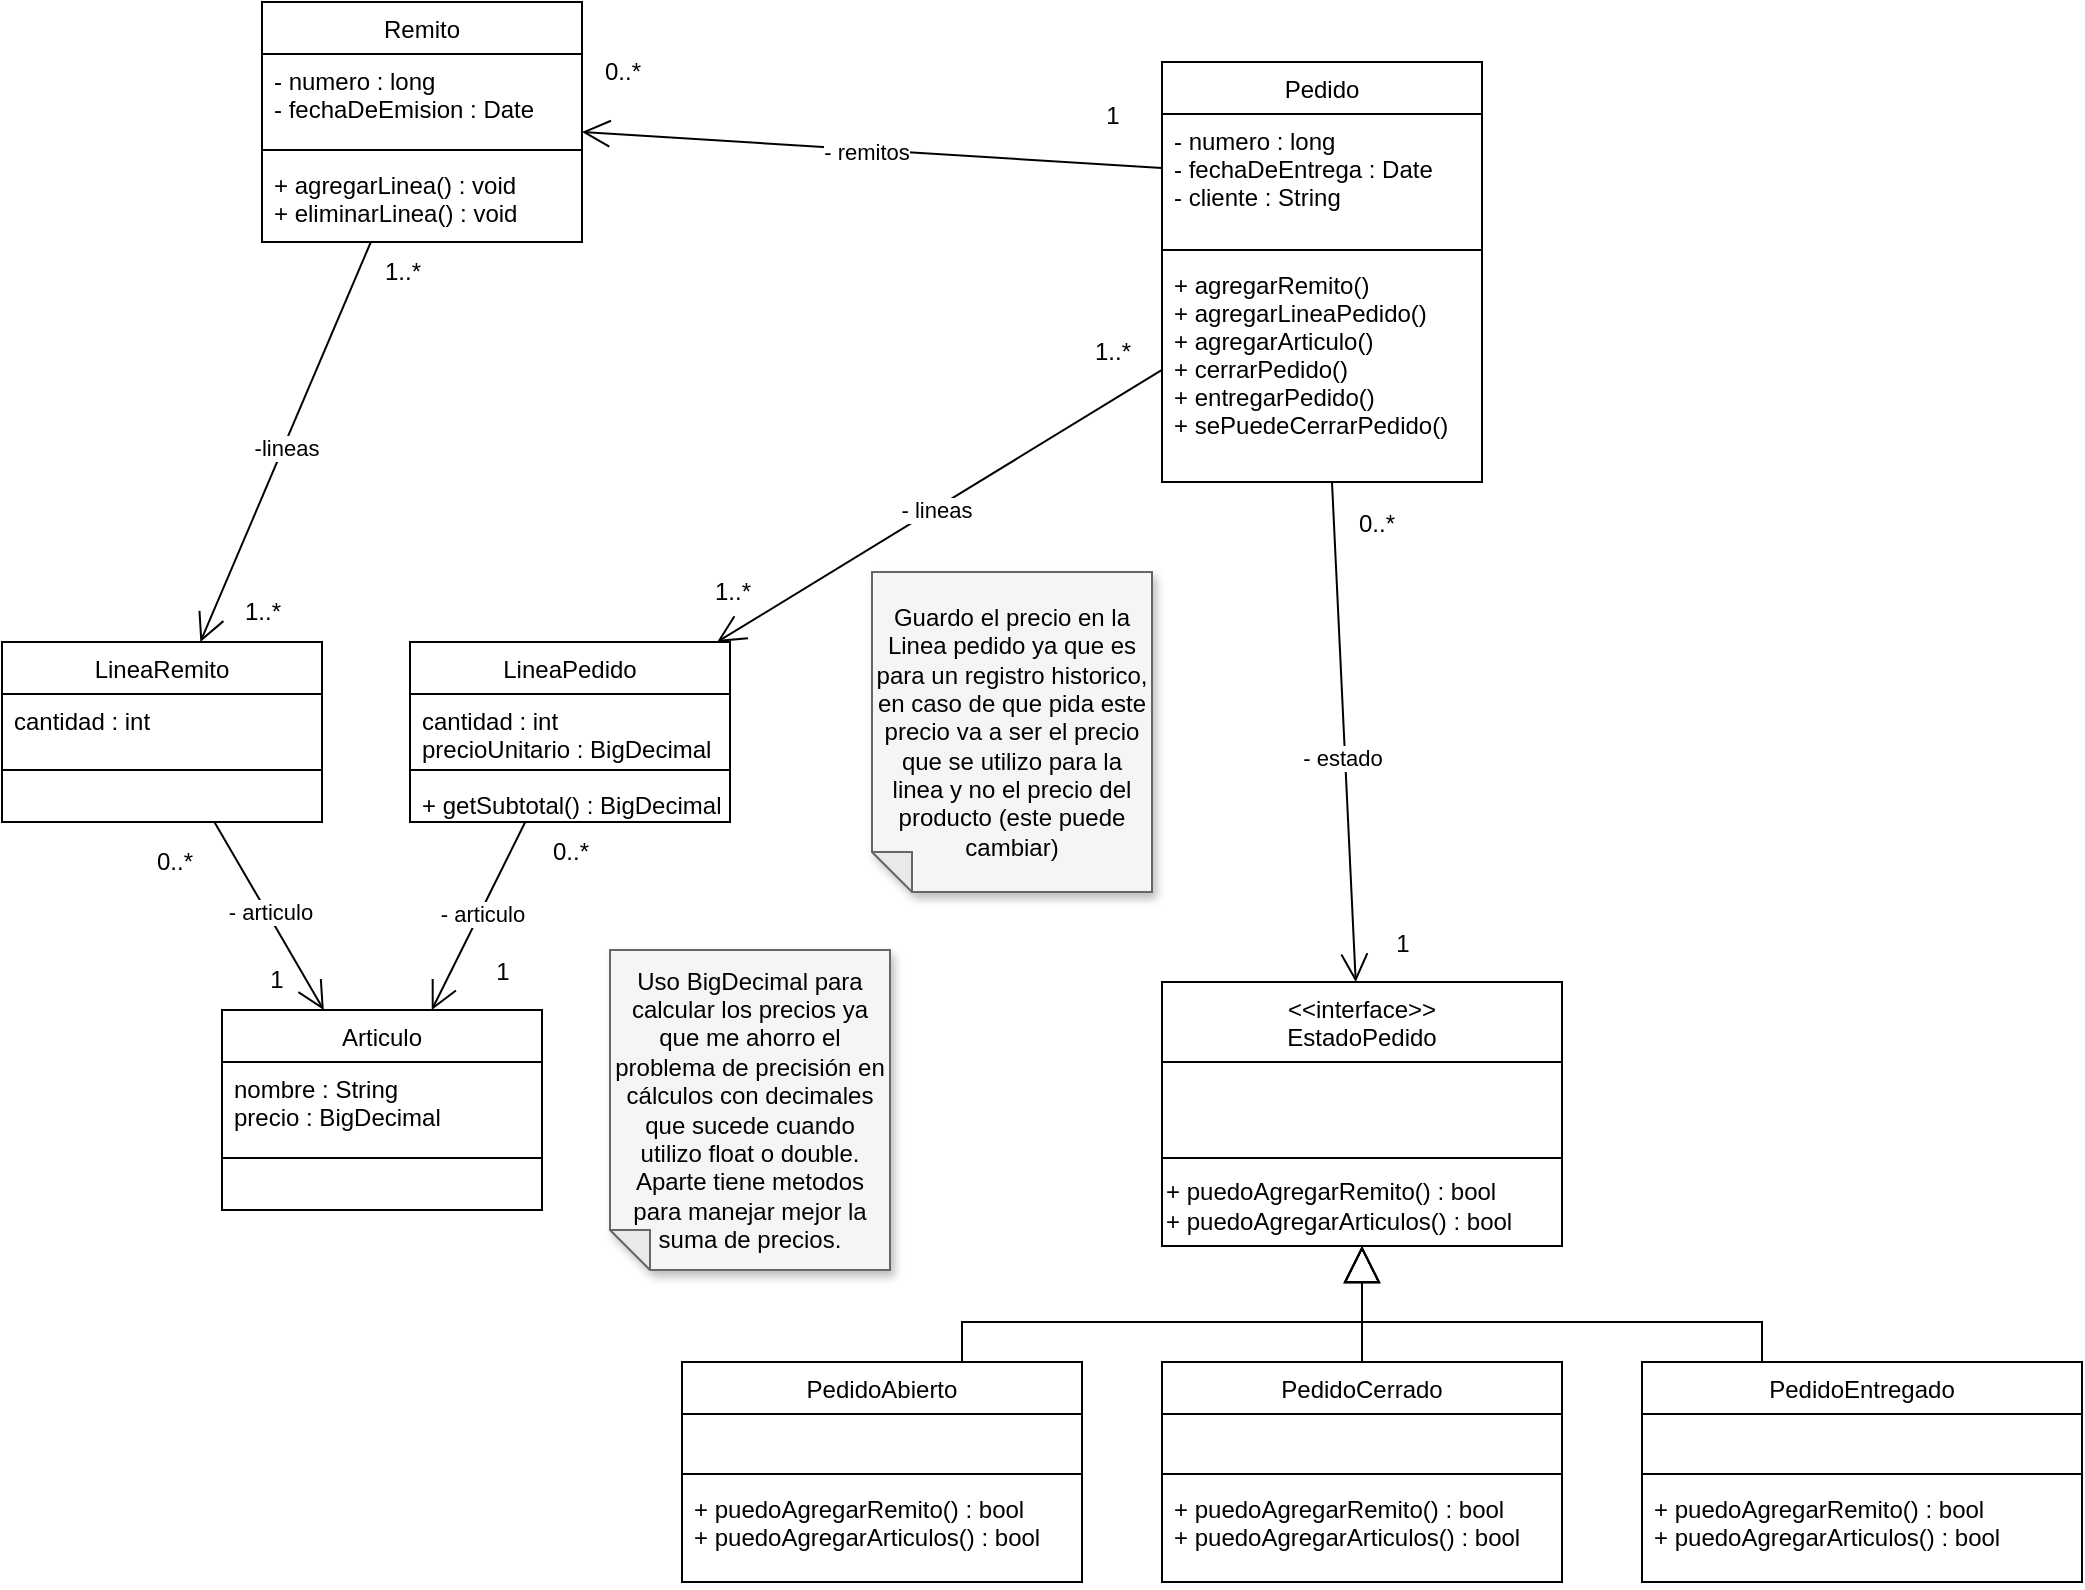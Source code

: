 <mxfile version="28.0.6">
  <diagram id="C5RBs43oDa-KdzZeNtuy" name="Page-1">
    <mxGraphModel dx="883" dy="1601" grid="1" gridSize="10" guides="1" tooltips="1" connect="1" arrows="1" fold="1" page="1" pageScale="1" pageWidth="827" pageHeight="1169" math="0" shadow="0">
      <root>
        <mxCell id="WIyWlLk6GJQsqaUBKTNV-0" />
        <mxCell id="WIyWlLk6GJQsqaUBKTNV-1" parent="WIyWlLk6GJQsqaUBKTNV-0" />
        <mxCell id="zkfFHV4jXpPFQw0GAbJ--0" value="Pedido" style="swimlane;fontStyle=0;align=center;verticalAlign=top;childLayout=stackLayout;horizontal=1;startSize=26;horizontalStack=0;resizeParent=1;resizeLast=0;collapsible=1;marginBottom=0;rounded=0;shadow=0;strokeWidth=1;" parent="WIyWlLk6GJQsqaUBKTNV-1" vertex="1">
          <mxGeometry x="900" y="-310" width="160" height="210" as="geometry">
            <mxRectangle x="230" y="140" width="160" height="26" as="alternateBounds" />
          </mxGeometry>
        </mxCell>
        <mxCell id="zkfFHV4jXpPFQw0GAbJ--1" value="- numero : long&#xa;- fechaDeEntrega : Date&#xa;- cliente : String" style="text;align=left;verticalAlign=top;spacingLeft=4;spacingRight=4;overflow=hidden;rotatable=0;points=[[0,0.5],[1,0.5]];portConstraint=eastwest;" parent="zkfFHV4jXpPFQw0GAbJ--0" vertex="1">
          <mxGeometry y="26" width="160" height="64" as="geometry" />
        </mxCell>
        <mxCell id="zkfFHV4jXpPFQw0GAbJ--4" value="" style="line;html=1;strokeWidth=1;align=left;verticalAlign=middle;spacingTop=-1;spacingLeft=3;spacingRight=3;rotatable=0;labelPosition=right;points=[];portConstraint=eastwest;" parent="zkfFHV4jXpPFQw0GAbJ--0" vertex="1">
          <mxGeometry y="90" width="160" height="8" as="geometry" />
        </mxCell>
        <mxCell id="zkfFHV4jXpPFQw0GAbJ--5" value="+ agregarRemito()&#xa;+ agregarLineaPedido()&#xa;+ agregarArticulo()&#xa;+ cerrarPedido()&#xa;+ entregarPedido()&#xa;+ sePuedeCerrarPedido()" style="text;align=left;verticalAlign=top;spacingLeft=4;spacingRight=4;overflow=hidden;rotatable=0;points=[[0,0.5],[1,0.5]];portConstraint=eastwest;" parent="zkfFHV4jXpPFQw0GAbJ--0" vertex="1">
          <mxGeometry y="98" width="160" height="112" as="geometry" />
        </mxCell>
        <mxCell id="7ZsMedZ00KeF5HdxFjWF-0" value="Articulo" style="swimlane;fontStyle=0;align=center;verticalAlign=top;childLayout=stackLayout;horizontal=1;startSize=26;horizontalStack=0;resizeParent=1;resizeLast=0;collapsible=1;marginBottom=0;rounded=0;shadow=0;strokeWidth=1;" parent="WIyWlLk6GJQsqaUBKTNV-1" vertex="1">
          <mxGeometry x="430" y="164" width="160" height="100" as="geometry">
            <mxRectangle x="230" y="140" width="160" height="26" as="alternateBounds" />
          </mxGeometry>
        </mxCell>
        <mxCell id="7ZsMedZ00KeF5HdxFjWF-1" value="nombre : String&#xa;precio : BigDecimal" style="text;align=left;verticalAlign=top;spacingLeft=4;spacingRight=4;overflow=hidden;rotatable=0;points=[[0,0.5],[1,0.5]];portConstraint=eastwest;" parent="7ZsMedZ00KeF5HdxFjWF-0" vertex="1">
          <mxGeometry y="26" width="160" height="44" as="geometry" />
        </mxCell>
        <mxCell id="7ZsMedZ00KeF5HdxFjWF-2" value="" style="line;html=1;strokeWidth=1;align=left;verticalAlign=middle;spacingTop=-1;spacingLeft=3;spacingRight=3;rotatable=0;labelPosition=right;points=[];portConstraint=eastwest;" parent="7ZsMedZ00KeF5HdxFjWF-0" vertex="1">
          <mxGeometry y="70" width="160" height="8" as="geometry" />
        </mxCell>
        <mxCell id="7ZsMedZ00KeF5HdxFjWF-3" value=" " style="text;align=left;verticalAlign=top;spacingLeft=4;spacingRight=4;overflow=hidden;rotatable=0;points=[[0,0.5],[1,0.5]];portConstraint=eastwest;" parent="7ZsMedZ00KeF5HdxFjWF-0" vertex="1">
          <mxGeometry y="78" width="160" height="22" as="geometry" />
        </mxCell>
        <mxCell id="7ZsMedZ00KeF5HdxFjWF-4" value="Remito" style="swimlane;fontStyle=0;align=center;verticalAlign=top;childLayout=stackLayout;horizontal=1;startSize=26;horizontalStack=0;resizeParent=1;resizeLast=0;collapsible=1;marginBottom=0;rounded=0;shadow=0;strokeWidth=1;" parent="WIyWlLk6GJQsqaUBKTNV-1" vertex="1">
          <mxGeometry x="450" y="-340" width="160" height="120" as="geometry">
            <mxRectangle x="230" y="140" width="160" height="26" as="alternateBounds" />
          </mxGeometry>
        </mxCell>
        <mxCell id="7ZsMedZ00KeF5HdxFjWF-5" value="- numero : long&#xa;- fechaDeEmision : Date" style="text;align=left;verticalAlign=top;spacingLeft=4;spacingRight=4;overflow=hidden;rotatable=0;points=[[0,0.5],[1,0.5]];portConstraint=eastwest;" parent="7ZsMedZ00KeF5HdxFjWF-4" vertex="1">
          <mxGeometry y="26" width="160" height="44" as="geometry" />
        </mxCell>
        <mxCell id="7ZsMedZ00KeF5HdxFjWF-6" value="" style="line;html=1;strokeWidth=1;align=left;verticalAlign=middle;spacingTop=-1;spacingLeft=3;spacingRight=3;rotatable=0;labelPosition=right;points=[];portConstraint=eastwest;" parent="7ZsMedZ00KeF5HdxFjWF-4" vertex="1">
          <mxGeometry y="70" width="160" height="8" as="geometry" />
        </mxCell>
        <mxCell id="7ZsMedZ00KeF5HdxFjWF-7" value="+ agregarLinea() : void&#xa;+ eliminarLinea() : void" style="text;align=left;verticalAlign=top;spacingLeft=4;spacingRight=4;overflow=hidden;rotatable=0;points=[[0,0.5],[1,0.5]];portConstraint=eastwest;" parent="7ZsMedZ00KeF5HdxFjWF-4" vertex="1">
          <mxGeometry y="78" width="160" height="42" as="geometry" />
        </mxCell>
        <mxCell id="7ZsMedZ00KeF5HdxFjWF-8" value="&lt;&lt;interface&gt;&gt;&#xa;EstadoPedido" style="swimlane;fontStyle=0;align=center;verticalAlign=top;childLayout=stackLayout;horizontal=1;startSize=40;horizontalStack=0;resizeParent=1;resizeLast=0;collapsible=1;marginBottom=0;rounded=0;shadow=0;strokeWidth=1;" parent="WIyWlLk6GJQsqaUBKTNV-1" vertex="1">
          <mxGeometry x="900" y="150" width="200" height="132" as="geometry">
            <mxRectangle x="230" y="140" width="160" height="26" as="alternateBounds" />
          </mxGeometry>
        </mxCell>
        <mxCell id="7ZsMedZ00KeF5HdxFjWF-9" value=" " style="text;align=left;verticalAlign=top;spacingLeft=4;spacingRight=4;overflow=hidden;rotatable=0;points=[[0,0.5],[1,0.5]];portConstraint=eastwest;" parent="7ZsMedZ00KeF5HdxFjWF-8" vertex="1">
          <mxGeometry y="40" width="200" height="44" as="geometry" />
        </mxCell>
        <mxCell id="7ZsMedZ00KeF5HdxFjWF-10" value="" style="line;html=1;strokeWidth=1;align=left;verticalAlign=middle;spacingTop=-1;spacingLeft=3;spacingRight=3;rotatable=0;labelPosition=right;points=[];portConstraint=eastwest;" parent="7ZsMedZ00KeF5HdxFjWF-8" vertex="1">
          <mxGeometry y="84" width="200" height="8" as="geometry" />
        </mxCell>
        <mxCell id="SVjnyJztOs1uonM0wfuU-1" value="&lt;span style=&quot;&quot;&gt;+ puedoAgregarRemito() : bool&lt;/span&gt;&lt;br style=&quot;padding: 0px; margin: 0px;&quot;&gt;&lt;div style=&quot;&quot;&gt;&lt;span style=&quot;background-color: transparent; color: light-dark(rgb(0, 0, 0), rgb(255, 255, 255));&quot;&gt;+ puedoAgregarArticulos() : bool&lt;/span&gt;&lt;/div&gt;" style="text;html=1;align=left;verticalAlign=middle;resizable=0;points=[];autosize=1;strokeColor=none;fillColor=none;" parent="7ZsMedZ00KeF5HdxFjWF-8" vertex="1">
          <mxGeometry y="92" width="200" height="40" as="geometry" />
        </mxCell>
        <mxCell id="7ZsMedZ00KeF5HdxFjWF-13" value="PedidoCerrado" style="swimlane;fontStyle=0;align=center;verticalAlign=top;childLayout=stackLayout;horizontal=1;startSize=26;horizontalStack=0;resizeParent=1;resizeLast=0;collapsible=1;marginBottom=0;rounded=0;shadow=0;strokeWidth=1;" parent="WIyWlLk6GJQsqaUBKTNV-1" vertex="1">
          <mxGeometry x="900" y="340" width="200" height="110" as="geometry">
            <mxRectangle x="230" y="140" width="160" height="26" as="alternateBounds" />
          </mxGeometry>
        </mxCell>
        <mxCell id="7ZsMedZ00KeF5HdxFjWF-14" value=" " style="text;align=left;verticalAlign=top;spacingLeft=4;spacingRight=4;overflow=hidden;rotatable=0;points=[[0,0.5],[1,0.5]];portConstraint=eastwest;" parent="7ZsMedZ00KeF5HdxFjWF-13" vertex="1">
          <mxGeometry y="26" width="200" height="26" as="geometry" />
        </mxCell>
        <mxCell id="7ZsMedZ00KeF5HdxFjWF-15" value="" style="line;html=1;strokeWidth=1;align=left;verticalAlign=middle;spacingTop=-1;spacingLeft=3;spacingRight=3;rotatable=0;labelPosition=right;points=[];portConstraint=eastwest;" parent="7ZsMedZ00KeF5HdxFjWF-13" vertex="1">
          <mxGeometry y="52" width="200" height="8" as="geometry" />
        </mxCell>
        <mxCell id="7ZsMedZ00KeF5HdxFjWF-16" value="+ puedoAgregarRemito() : bool&#xa;+ puedoAgregarArticulos() : bool" style="text;align=left;verticalAlign=top;spacingLeft=4;spacingRight=4;overflow=hidden;rotatable=0;points=[[0,0.5],[1,0.5]];portConstraint=eastwest;" parent="7ZsMedZ00KeF5HdxFjWF-13" vertex="1">
          <mxGeometry y="60" width="200" height="50" as="geometry" />
        </mxCell>
        <mxCell id="7ZsMedZ00KeF5HdxFjWF-17" value="PedidoAbierto" style="swimlane;fontStyle=0;align=center;verticalAlign=top;childLayout=stackLayout;horizontal=1;startSize=26;horizontalStack=0;resizeParent=1;resizeLast=0;collapsible=1;marginBottom=0;rounded=0;shadow=0;strokeWidth=1;" parent="WIyWlLk6GJQsqaUBKTNV-1" vertex="1">
          <mxGeometry x="660" y="340" width="200" height="110" as="geometry">
            <mxRectangle x="230" y="140" width="160" height="26" as="alternateBounds" />
          </mxGeometry>
        </mxCell>
        <mxCell id="7ZsMedZ00KeF5HdxFjWF-18" value=" " style="text;align=left;verticalAlign=top;spacingLeft=4;spacingRight=4;overflow=hidden;rotatable=0;points=[[0,0.5],[1,0.5]];portConstraint=eastwest;" parent="7ZsMedZ00KeF5HdxFjWF-17" vertex="1">
          <mxGeometry y="26" width="200" height="26" as="geometry" />
        </mxCell>
        <mxCell id="7ZsMedZ00KeF5HdxFjWF-19" value="" style="line;html=1;strokeWidth=1;align=left;verticalAlign=middle;spacingTop=-1;spacingLeft=3;spacingRight=3;rotatable=0;labelPosition=right;points=[];portConstraint=eastwest;" parent="7ZsMedZ00KeF5HdxFjWF-17" vertex="1">
          <mxGeometry y="52" width="200" height="8" as="geometry" />
        </mxCell>
        <mxCell id="7ZsMedZ00KeF5HdxFjWF-20" value="+ puedoAgregarRemito() : bool&#xa;+ puedoAgregarArticulos() : bool" style="text;align=left;verticalAlign=top;spacingLeft=4;spacingRight=4;overflow=hidden;rotatable=0;points=[[0,0.5],[1,0.5]];portConstraint=eastwest;" parent="7ZsMedZ00KeF5HdxFjWF-17" vertex="1">
          <mxGeometry y="60" width="200" height="50" as="geometry" />
        </mxCell>
        <mxCell id="7ZsMedZ00KeF5HdxFjWF-21" value="PedidoEntregado" style="swimlane;fontStyle=0;align=center;verticalAlign=top;childLayout=stackLayout;horizontal=1;startSize=26;horizontalStack=0;resizeParent=1;resizeLast=0;collapsible=1;marginBottom=0;rounded=0;shadow=0;strokeWidth=1;" parent="WIyWlLk6GJQsqaUBKTNV-1" vertex="1">
          <mxGeometry x="1140" y="340" width="220" height="110" as="geometry">
            <mxRectangle x="230" y="140" width="160" height="26" as="alternateBounds" />
          </mxGeometry>
        </mxCell>
        <mxCell id="7ZsMedZ00KeF5HdxFjWF-22" value=" " style="text;align=left;verticalAlign=top;spacingLeft=4;spacingRight=4;overflow=hidden;rotatable=0;points=[[0,0.5],[1,0.5]];portConstraint=eastwest;" parent="7ZsMedZ00KeF5HdxFjWF-21" vertex="1">
          <mxGeometry y="26" width="220" height="26" as="geometry" />
        </mxCell>
        <mxCell id="7ZsMedZ00KeF5HdxFjWF-23" value="" style="line;html=1;strokeWidth=1;align=left;verticalAlign=middle;spacingTop=-1;spacingLeft=3;spacingRight=3;rotatable=0;labelPosition=right;points=[];portConstraint=eastwest;" parent="7ZsMedZ00KeF5HdxFjWF-21" vertex="1">
          <mxGeometry y="52" width="220" height="8" as="geometry" />
        </mxCell>
        <mxCell id="7ZsMedZ00KeF5HdxFjWF-24" value="+ puedoAgregarRemito() : bool&#xa;+ puedoAgregarArticulos() : bool" style="text;align=left;verticalAlign=top;spacingLeft=4;spacingRight=4;overflow=hidden;rotatable=0;points=[[0,0.5],[1,0.5]];portConstraint=eastwest;" parent="7ZsMedZ00KeF5HdxFjWF-21" vertex="1">
          <mxGeometry y="60" width="220" height="50" as="geometry" />
        </mxCell>
        <mxCell id="7ZsMedZ00KeF5HdxFjWF-25" value="" style="endArrow=open;endFill=1;endSize=12;html=1;rounded=0;" parent="WIyWlLk6GJQsqaUBKTNV-1" source="7ZsMedZ00KeF5HdxFjWF-4" target="FkA32JbwHMfzkYE3ERvn-2" edge="1">
          <mxGeometry width="160" relative="1" as="geometry">
            <mxPoint x="740" y="130" as="sourcePoint" />
            <mxPoint x="480" y="-180" as="targetPoint" />
          </mxGeometry>
        </mxCell>
        <mxCell id="B52rI2Je7SGjurV0g6ez-13" value="-lineas" style="edgeLabel;html=1;align=center;verticalAlign=middle;resizable=0;points=[];" parent="7ZsMedZ00KeF5HdxFjWF-25" vertex="1" connectable="0">
          <mxGeometry x="0.022" y="1" relative="1" as="geometry">
            <mxPoint as="offset" />
          </mxGeometry>
        </mxCell>
        <mxCell id="7ZsMedZ00KeF5HdxFjWF-26" value="" style="endArrow=open;endFill=1;endSize=12;html=1;rounded=0;" parent="WIyWlLk6GJQsqaUBKTNV-1" source="FkA32JbwHMfzkYE3ERvn-7" target="7ZsMedZ00KeF5HdxFjWF-0" edge="1">
          <mxGeometry width="160" relative="1" as="geometry">
            <mxPoint x="750" y="70" as="sourcePoint" />
            <mxPoint x="640" y="114" as="targetPoint" />
          </mxGeometry>
        </mxCell>
        <mxCell id="B52rI2Je7SGjurV0g6ez-0" value="- articulo" style="edgeLabel;html=1;align=center;verticalAlign=middle;resizable=0;points=[];" parent="7ZsMedZ00KeF5HdxFjWF-26" vertex="1" connectable="0">
          <mxGeometry x="-0.03" y="1" relative="1" as="geometry">
            <mxPoint as="offset" />
          </mxGeometry>
        </mxCell>
        <mxCell id="B52rI2Je7SGjurV0g6ez-9" value="" style="endArrow=open;endFill=1;endSize=12;html=1;rounded=0;" parent="WIyWlLk6GJQsqaUBKTNV-1" source="zkfFHV4jXpPFQw0GAbJ--0" target="7ZsMedZ00KeF5HdxFjWF-8" edge="1">
          <mxGeometry width="160" relative="1" as="geometry">
            <mxPoint x="670" y="146" as="sourcePoint" />
            <mxPoint x="670" y="70" as="targetPoint" />
          </mxGeometry>
        </mxCell>
        <mxCell id="B52rI2Je7SGjurV0g6ez-10" value="- estado" style="edgeLabel;html=1;align=center;verticalAlign=middle;resizable=0;points=[];" parent="B52rI2Je7SGjurV0g6ez-9" vertex="1" connectable="0">
          <mxGeometry x="0.097" y="-2" relative="1" as="geometry">
            <mxPoint as="offset" />
          </mxGeometry>
        </mxCell>
        <mxCell id="B52rI2Je7SGjurV0g6ez-14" value="" style="endArrow=block;endSize=16;endFill=0;html=1;rounded=0;edgeStyle=orthogonalEdgeStyle;" parent="WIyWlLk6GJQsqaUBKTNV-1" source="7ZsMedZ00KeF5HdxFjWF-17" target="7ZsMedZ00KeF5HdxFjWF-8" edge="1">
          <mxGeometry width="160" relative="1" as="geometry">
            <mxPoint x="820" y="290" as="sourcePoint" />
            <mxPoint x="980" y="290" as="targetPoint" />
            <Array as="points">
              <mxPoint x="800" y="320" />
              <mxPoint x="1000" y="320" />
            </Array>
            <mxPoint as="offset" />
          </mxGeometry>
        </mxCell>
        <mxCell id="B52rI2Je7SGjurV0g6ez-15" value="" style="endArrow=block;endSize=16;endFill=0;html=1;rounded=0;edgeStyle=orthogonalEdgeStyle;exitX=0.5;exitY=0;exitDx=0;exitDy=0;" parent="WIyWlLk6GJQsqaUBKTNV-1" source="7ZsMedZ00KeF5HdxFjWF-13" target="7ZsMedZ00KeF5HdxFjWF-8" edge="1">
          <mxGeometry width="160" relative="1" as="geometry">
            <mxPoint x="950" y="404" as="sourcePoint" />
            <mxPoint x="1150" y="340" as="targetPoint" />
            <Array as="points">
              <mxPoint x="1000" y="310" />
              <mxPoint x="1000" y="310" />
            </Array>
            <mxPoint as="offset" />
          </mxGeometry>
        </mxCell>
        <mxCell id="B52rI2Je7SGjurV0g6ez-17" value="" style="endArrow=block;endSize=16;endFill=0;html=1;rounded=0;edgeStyle=orthogonalEdgeStyle;" parent="WIyWlLk6GJQsqaUBKTNV-1" source="7ZsMedZ00KeF5HdxFjWF-21" target="7ZsMedZ00KeF5HdxFjWF-8" edge="1">
          <mxGeometry width="160" relative="1" as="geometry">
            <mxPoint x="1240" y="300" as="sourcePoint" />
            <mxPoint x="1190" y="190.0" as="targetPoint" />
            <Array as="points">
              <mxPoint x="1200" y="320" />
              <mxPoint x="1000" y="320" />
            </Array>
          </mxGeometry>
        </mxCell>
        <mxCell id="NhSgDSp4V5xfFqkG8QY6-7" value="" style="endArrow=open;endFill=1;endSize=12;html=1;rounded=0;" parent="WIyWlLk6GJQsqaUBKTNV-1" source="zkfFHV4jXpPFQw0GAbJ--0" target="FkA32JbwHMfzkYE3ERvn-7" edge="1">
          <mxGeometry width="160" relative="1" as="geometry">
            <mxPoint x="660" y="-130" as="sourcePoint" />
            <mxPoint x="650" y="-250" as="targetPoint" />
          </mxGeometry>
        </mxCell>
        <mxCell id="NhSgDSp4V5xfFqkG8QY6-8" value="- lineas" style="edgeLabel;html=1;align=center;verticalAlign=middle;resizable=0;points=[];" parent="NhSgDSp4V5xfFqkG8QY6-7" vertex="1" connectable="0">
          <mxGeometry x="0.022" y="1" relative="1" as="geometry">
            <mxPoint as="offset" />
          </mxGeometry>
        </mxCell>
        <mxCell id="FkA32JbwHMfzkYE3ERvn-2" value="LineaRemito" style="swimlane;fontStyle=0;align=center;verticalAlign=top;childLayout=stackLayout;horizontal=1;startSize=26;horizontalStack=0;resizeParent=1;resizeLast=0;collapsible=1;marginBottom=0;rounded=0;shadow=0;strokeWidth=1;" parent="WIyWlLk6GJQsqaUBKTNV-1" vertex="1">
          <mxGeometry x="320" y="-20" width="160" height="90" as="geometry">
            <mxRectangle x="230" y="140" width="160" height="26" as="alternateBounds" />
          </mxGeometry>
        </mxCell>
        <mxCell id="FkA32JbwHMfzkYE3ERvn-3" value="cantidad : int" style="text;align=left;verticalAlign=top;spacingLeft=4;spacingRight=4;overflow=hidden;rotatable=0;points=[[0,0.5],[1,0.5]];portConstraint=eastwest;" parent="FkA32JbwHMfzkYE3ERvn-2" vertex="1">
          <mxGeometry y="26" width="160" height="34" as="geometry" />
        </mxCell>
        <mxCell id="FkA32JbwHMfzkYE3ERvn-4" value="" style="line;html=1;strokeWidth=1;align=left;verticalAlign=middle;spacingTop=-1;spacingLeft=3;spacingRight=3;rotatable=0;labelPosition=right;points=[];portConstraint=eastwest;" parent="FkA32JbwHMfzkYE3ERvn-2" vertex="1">
          <mxGeometry y="60" width="160" height="8" as="geometry" />
        </mxCell>
        <mxCell id="FkA32JbwHMfzkYE3ERvn-5" value=" " style="text;align=left;verticalAlign=top;spacingLeft=4;spacingRight=4;overflow=hidden;rotatable=0;points=[[0,0.5],[1,0.5]];portConstraint=eastwest;" parent="FkA32JbwHMfzkYE3ERvn-2" vertex="1">
          <mxGeometry y="68" width="160" height="22" as="geometry" />
        </mxCell>
        <mxCell id="FkA32JbwHMfzkYE3ERvn-7" value="LineaPedido" style="swimlane;fontStyle=0;align=center;verticalAlign=top;childLayout=stackLayout;horizontal=1;startSize=26;horizontalStack=0;resizeParent=1;resizeLast=0;collapsible=1;marginBottom=0;rounded=0;shadow=0;strokeWidth=1;" parent="WIyWlLk6GJQsqaUBKTNV-1" vertex="1">
          <mxGeometry x="524" y="-20" width="160" height="90" as="geometry">
            <mxRectangle x="230" y="140" width="160" height="26" as="alternateBounds" />
          </mxGeometry>
        </mxCell>
        <mxCell id="FkA32JbwHMfzkYE3ERvn-8" value="cantidad : int&#xa;precioUnitario : BigDecimal" style="text;align=left;verticalAlign=top;spacingLeft=4;spacingRight=4;overflow=hidden;rotatable=0;points=[[0,0.5],[1,0.5]];portConstraint=eastwest;" parent="FkA32JbwHMfzkYE3ERvn-7" vertex="1">
          <mxGeometry y="26" width="160" height="34" as="geometry" />
        </mxCell>
        <mxCell id="FkA32JbwHMfzkYE3ERvn-9" value="" style="line;html=1;strokeWidth=1;align=left;verticalAlign=middle;spacingTop=-1;spacingLeft=3;spacingRight=3;rotatable=0;labelPosition=right;points=[];portConstraint=eastwest;" parent="FkA32JbwHMfzkYE3ERvn-7" vertex="1">
          <mxGeometry y="60" width="160" height="8" as="geometry" />
        </mxCell>
        <mxCell id="FkA32JbwHMfzkYE3ERvn-10" value="+ getSubtotal() : BigDecimal" style="text;align=left;verticalAlign=top;spacingLeft=4;spacingRight=4;overflow=hidden;rotatable=0;points=[[0,0.5],[1,0.5]];portConstraint=eastwest;" parent="FkA32JbwHMfzkYE3ERvn-7" vertex="1">
          <mxGeometry y="68" width="160" height="22" as="geometry" />
        </mxCell>
        <mxCell id="FkA32JbwHMfzkYE3ERvn-16" value="" style="endArrow=open;endFill=1;endSize=12;html=1;rounded=0;" parent="WIyWlLk6GJQsqaUBKTNV-1" source="FkA32JbwHMfzkYE3ERvn-2" target="7ZsMedZ00KeF5HdxFjWF-0" edge="1">
          <mxGeometry width="160" relative="1" as="geometry">
            <mxPoint x="668" y="110" as="sourcePoint" />
            <mxPoint x="620" y="204" as="targetPoint" />
          </mxGeometry>
        </mxCell>
        <mxCell id="FkA32JbwHMfzkYE3ERvn-17" value="- articulo" style="edgeLabel;html=1;align=center;verticalAlign=middle;resizable=0;points=[];" parent="FkA32JbwHMfzkYE3ERvn-16" vertex="1" connectable="0">
          <mxGeometry x="-0.03" y="1" relative="1" as="geometry">
            <mxPoint as="offset" />
          </mxGeometry>
        </mxCell>
        <mxCell id="FkA32JbwHMfzkYE3ERvn-23" value="" style="endArrow=open;endFill=1;endSize=12;html=1;rounded=0;" parent="WIyWlLk6GJQsqaUBKTNV-1" source="zkfFHV4jXpPFQw0GAbJ--1" target="7ZsMedZ00KeF5HdxFjWF-4" edge="1">
          <mxGeometry width="160" relative="1" as="geometry">
            <mxPoint x="753.88" y="-476" as="sourcePoint" />
            <mxPoint x="880" y="14" as="targetPoint" />
          </mxGeometry>
        </mxCell>
        <mxCell id="FkA32JbwHMfzkYE3ERvn-24" value="- remitos" style="edgeLabel;html=1;align=center;verticalAlign=middle;resizable=0;points=[];" parent="FkA32JbwHMfzkYE3ERvn-23" vertex="1" connectable="0">
          <mxGeometry x="0.022" y="1" relative="1" as="geometry">
            <mxPoint as="offset" />
          </mxGeometry>
        </mxCell>
        <mxCell id="FkA32JbwHMfzkYE3ERvn-27" value="1" style="text;html=1;align=center;verticalAlign=middle;resizable=0;points=[];autosize=1;strokeColor=none;fillColor=none;" parent="WIyWlLk6GJQsqaUBKTNV-1" vertex="1">
          <mxGeometry x="860" y="-298" width="30" height="30" as="geometry" />
        </mxCell>
        <mxCell id="FkA32JbwHMfzkYE3ERvn-28" value="0..*" style="text;html=1;align=center;verticalAlign=middle;resizable=0;points=[];autosize=1;strokeColor=none;fillColor=none;" parent="WIyWlLk6GJQsqaUBKTNV-1" vertex="1">
          <mxGeometry x="610" y="-320" width="40" height="30" as="geometry" />
        </mxCell>
        <mxCell id="eWcVEV4T_hO8ShSEMdMM-0" value="1..*" style="text;html=1;align=center;verticalAlign=middle;resizable=0;points=[];autosize=1;strokeColor=none;fillColor=none;" parent="WIyWlLk6GJQsqaUBKTNV-1" vertex="1">
          <mxGeometry x="855" y="-180" width="40" height="30" as="geometry" />
        </mxCell>
        <mxCell id="eWcVEV4T_hO8ShSEMdMM-1" value="1..*" style="text;html=1;align=center;verticalAlign=middle;resizable=0;points=[];autosize=1;strokeColor=none;fillColor=none;" parent="WIyWlLk6GJQsqaUBKTNV-1" vertex="1">
          <mxGeometry x="665" y="-60" width="40" height="30" as="geometry" />
        </mxCell>
        <mxCell id="eWcVEV4T_hO8ShSEMdMM-2" value="1..*" style="text;html=1;align=center;verticalAlign=middle;resizable=0;points=[];autosize=1;strokeColor=none;fillColor=none;" parent="WIyWlLk6GJQsqaUBKTNV-1" vertex="1">
          <mxGeometry x="430" y="-50" width="40" height="30" as="geometry" />
        </mxCell>
        <mxCell id="eWcVEV4T_hO8ShSEMdMM-3" value="1..*" style="text;html=1;align=center;verticalAlign=middle;resizable=0;points=[];autosize=1;strokeColor=none;fillColor=none;" parent="WIyWlLk6GJQsqaUBKTNV-1" vertex="1">
          <mxGeometry x="500" y="-220" width="40" height="30" as="geometry" />
        </mxCell>
        <mxCell id="eWcVEV4T_hO8ShSEMdMM-4" value="0..*" style="text;html=1;align=center;verticalAlign=middle;resizable=0;points=[];autosize=1;strokeColor=none;fillColor=none;" parent="WIyWlLk6GJQsqaUBKTNV-1" vertex="1">
          <mxGeometry x="584" y="70" width="40" height="30" as="geometry" />
        </mxCell>
        <mxCell id="eWcVEV4T_hO8ShSEMdMM-5" value="1" style="text;html=1;align=center;verticalAlign=middle;resizable=0;points=[];autosize=1;strokeColor=none;fillColor=none;" parent="WIyWlLk6GJQsqaUBKTNV-1" vertex="1">
          <mxGeometry x="555" y="130" width="30" height="30" as="geometry" />
        </mxCell>
        <mxCell id="eWcVEV4T_hO8ShSEMdMM-6" value="0..*" style="text;html=1;align=center;verticalAlign=middle;resizable=0;points=[];autosize=1;strokeColor=none;fillColor=none;" parent="WIyWlLk6GJQsqaUBKTNV-1" vertex="1">
          <mxGeometry x="386" y="75" width="40" height="30" as="geometry" />
        </mxCell>
        <mxCell id="eWcVEV4T_hO8ShSEMdMM-7" value="1" style="text;html=1;align=center;verticalAlign=middle;resizable=0;points=[];autosize=1;strokeColor=none;fillColor=none;" parent="WIyWlLk6GJQsqaUBKTNV-1" vertex="1">
          <mxGeometry x="442" y="134" width="30" height="30" as="geometry" />
        </mxCell>
        <mxCell id="eWcVEV4T_hO8ShSEMdMM-8" value="1" style="text;html=1;align=center;verticalAlign=middle;resizable=0;points=[];autosize=1;strokeColor=none;fillColor=none;" parent="WIyWlLk6GJQsqaUBKTNV-1" vertex="1">
          <mxGeometry x="1005" y="116" width="30" height="30" as="geometry" />
        </mxCell>
        <mxCell id="eWcVEV4T_hO8ShSEMdMM-9" value="0..*" style="text;html=1;align=center;verticalAlign=middle;resizable=0;points=[];autosize=1;strokeColor=none;fillColor=none;" parent="WIyWlLk6GJQsqaUBKTNV-1" vertex="1">
          <mxGeometry x="987" y="-94" width="40" height="30" as="geometry" />
        </mxCell>
        <mxCell id="eWcVEV4T_hO8ShSEMdMM-10" value="&lt;font color=&quot;#000000&quot;&gt;Guardo el precio en la Linea pedido ya que es para un registro historico, en caso de que pida este precio va a ser el precio que se utilizo para la linea y no el precio del producto (este puede cambiar)&lt;/font&gt;" style="shape=note;whiteSpace=wrap;html=1;backgroundOutline=1;darkOpacity=0.05;fillStyle=solid;direction=west;gradientDirection=north;shadow=1;size=20;pointerEvents=1;fillColor=#f5f5f5;strokeColor=#666666;fontColor=#333333;" parent="WIyWlLk6GJQsqaUBKTNV-1" vertex="1">
          <mxGeometry x="755" y="-55" width="140" height="160" as="geometry" />
        </mxCell>
        <mxCell id="eWcVEV4T_hO8ShSEMdMM-11" value="&lt;font color=&quot;#000000&quot;&gt;Uso BigDecimal para calcular los precios ya que me ahorro el problema de&amp;nbsp;precisión en cálculos con decimales que sucede cuando utilizo float o double. Aparte tiene metodos para manejar mejor la suma de precios.&lt;/font&gt;" style="shape=note;whiteSpace=wrap;html=1;backgroundOutline=1;darkOpacity=0.05;fillStyle=solid;direction=west;gradientDirection=north;shadow=1;size=20;pointerEvents=1;fillColor=#f5f5f5;strokeColor=#666666;fontColor=#333333;" parent="WIyWlLk6GJQsqaUBKTNV-1" vertex="1">
          <mxGeometry x="624" y="134" width="140" height="160" as="geometry" />
        </mxCell>
      </root>
    </mxGraphModel>
  </diagram>
</mxfile>
